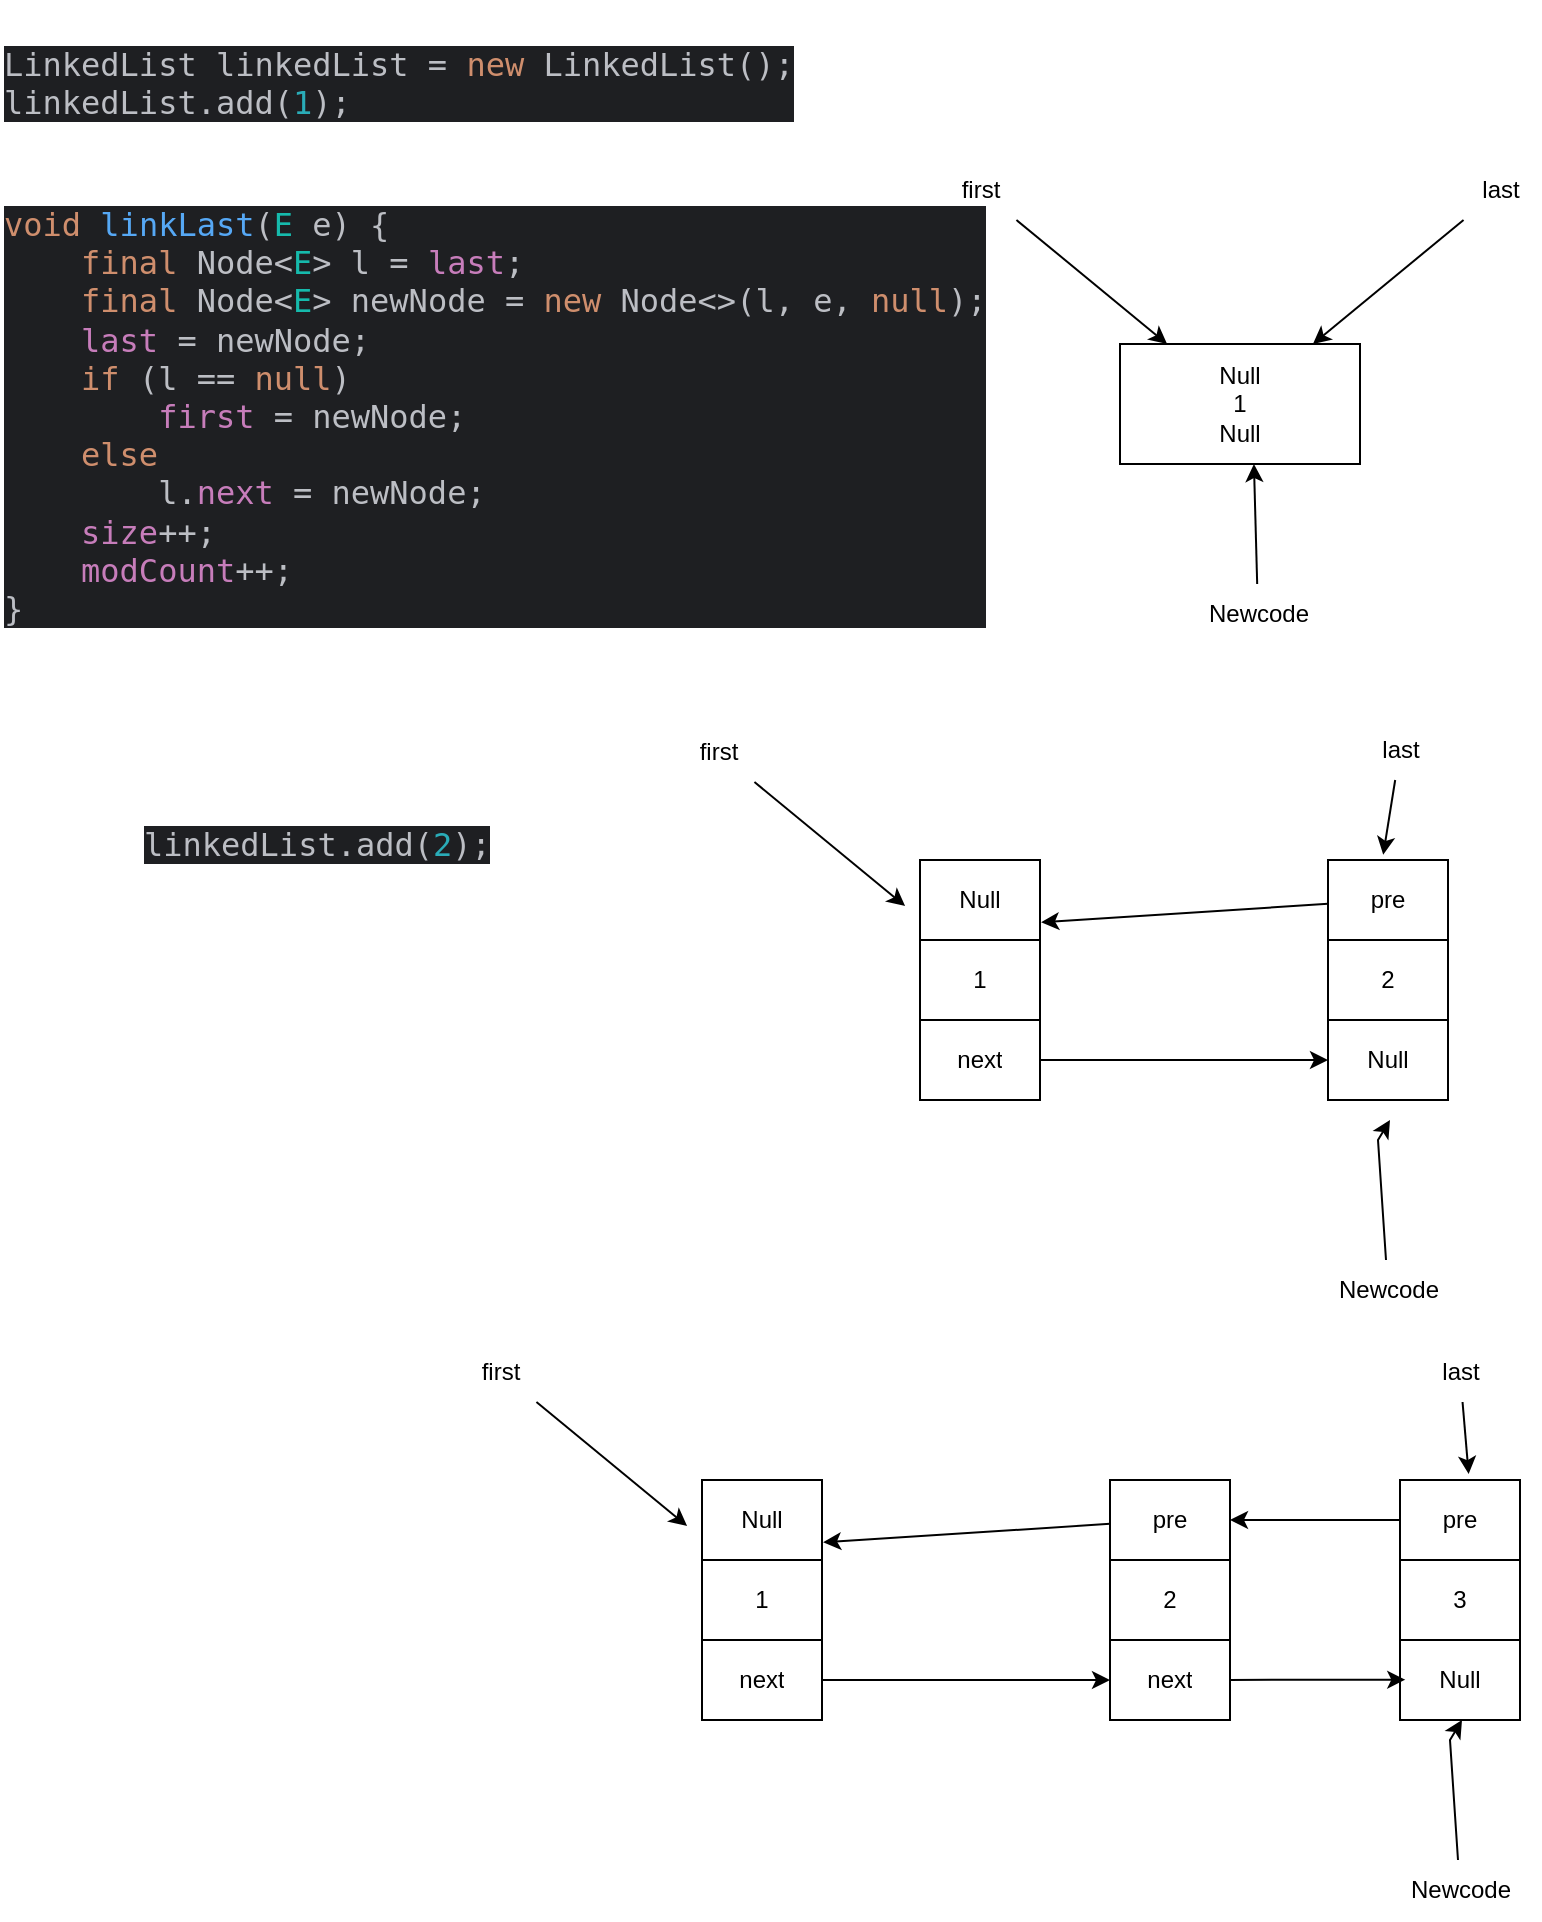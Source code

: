 <mxfile version="23.1.5" type="github">
  <diagram name="第 1 页" id="Ur1vVDtQoVq6JQTqUgUF">
    <mxGraphModel dx="1816" dy="514" grid="1" gridSize="10" guides="1" tooltips="1" connect="1" arrows="1" fold="1" page="1" pageScale="1" pageWidth="827" pageHeight="1169" math="0" shadow="0">
      <root>
        <mxCell id="0" />
        <mxCell id="1" parent="0" />
        <mxCell id="QQF8jmcs7blxaWu6JQte-1" value="Null&lt;br&gt;1&lt;br&gt;Null" style="rounded=0;whiteSpace=wrap;html=1;" vertex="1" parent="1">
          <mxGeometry x="460" y="212" width="120" height="60" as="geometry" />
        </mxCell>
        <mxCell id="QQF8jmcs7blxaWu6JQte-8" style="edgeStyle=none;rounded=0;orthogonalLoop=1;jettySize=auto;html=1;" edge="1" parent="1" source="QQF8jmcs7blxaWu6JQte-3" target="QQF8jmcs7blxaWu6JQte-1">
          <mxGeometry relative="1" as="geometry" />
        </mxCell>
        <mxCell id="QQF8jmcs7blxaWu6JQte-3" value="last" style="text;html=1;align=center;verticalAlign=middle;resizable=0;points=[];autosize=1;strokeColor=none;fillColor=none;" vertex="1" parent="1">
          <mxGeometry x="630" y="120" width="40" height="30" as="geometry" />
        </mxCell>
        <mxCell id="QQF8jmcs7blxaWu6JQte-7" style="edgeStyle=none;rounded=0;orthogonalLoop=1;jettySize=auto;html=1;" edge="1" parent="1" source="QQF8jmcs7blxaWu6JQte-5" target="QQF8jmcs7blxaWu6JQte-1">
          <mxGeometry relative="1" as="geometry" />
        </mxCell>
        <mxCell id="QQF8jmcs7blxaWu6JQte-5" value="first" style="text;html=1;align=center;verticalAlign=middle;resizable=0;points=[];autosize=1;strokeColor=none;fillColor=none;" vertex="1" parent="1">
          <mxGeometry x="370" y="120" width="40" height="30" as="geometry" />
        </mxCell>
        <mxCell id="QQF8jmcs7blxaWu6JQte-10" value="Newcode" style="text;html=1;align=center;verticalAlign=middle;resizable=0;points=[];autosize=1;strokeColor=none;fillColor=none;" vertex="1" parent="1">
          <mxGeometry x="494" y="332" width="70" height="30" as="geometry" />
        </mxCell>
        <mxCell id="QQF8jmcs7blxaWu6JQte-11" style="edgeStyle=none;rounded=0;orthogonalLoop=1;jettySize=auto;html=1;entryX=0.558;entryY=1;entryDx=0;entryDy=0;entryPerimeter=0;" edge="1" parent="1" source="QQF8jmcs7blxaWu6JQte-10" target="QQF8jmcs7blxaWu6JQte-1">
          <mxGeometry relative="1" as="geometry" />
        </mxCell>
        <mxCell id="QQF8jmcs7blxaWu6JQte-12" value="&lt;div style=&quot;background-color:#1e1f22;color:#bcbec4&quot;&gt;&lt;pre style=&quot;font-family:&#39;JetBrains Mono&#39;,monospace;font-size:12.0pt;&quot;&gt;LinkedList linkedList = &lt;span style=&quot;color:#cf8e6d;&quot;&gt;new &lt;/span&gt;LinkedList();&lt;br&gt;linkedList.add(&lt;span style=&quot;color:#2aacb8;&quot;&gt;1&lt;/span&gt;);&lt;/pre&gt;&lt;/div&gt;" style="text;whiteSpace=wrap;html=1;" vertex="1" parent="1">
          <mxGeometry x="-100" y="40" width="200" height="50" as="geometry" />
        </mxCell>
        <mxCell id="QQF8jmcs7blxaWu6JQte-13" value="&lt;div style=&quot;background-color:#1e1f22;color:#bcbec4&quot;&gt;&lt;pre style=&quot;font-family:&#39;JetBrains Mono&#39;,monospace;font-size:12.0pt;&quot;&gt;&lt;span style=&quot;color:#cf8e6d;&quot;&gt;void &lt;/span&gt;&lt;span style=&quot;color:#56a8f5;&quot;&gt;linkLast&lt;/span&gt;(&lt;span style=&quot;color:#16baac;&quot;&gt;E &lt;/span&gt;e) {&lt;br&gt;    &lt;span style=&quot;color:#cf8e6d;&quot;&gt;final &lt;/span&gt;Node&amp;lt;&lt;span style=&quot;color:#16baac;&quot;&gt;E&lt;/span&gt;&amp;gt; l = &lt;span style=&quot;color:#c77dbb;&quot;&gt;last&lt;/span&gt;;&lt;br&gt;    &lt;span style=&quot;color:#cf8e6d;&quot;&gt;final &lt;/span&gt;Node&amp;lt;&lt;span style=&quot;color:#16baac;&quot;&gt;E&lt;/span&gt;&amp;gt; newNode = &lt;span style=&quot;color:#cf8e6d;&quot;&gt;new &lt;/span&gt;Node&amp;lt;&amp;gt;(l, e, &lt;span style=&quot;color:#cf8e6d;&quot;&gt;null&lt;/span&gt;);&lt;br&gt;    &lt;span style=&quot;color:#c77dbb;&quot;&gt;last &lt;/span&gt;= newNode;&lt;br&gt;    &lt;span style=&quot;color:#cf8e6d;&quot;&gt;if &lt;/span&gt;(l == &lt;span style=&quot;color:#cf8e6d;&quot;&gt;null&lt;/span&gt;)&lt;br&gt;        &lt;span style=&quot;color:#c77dbb;&quot;&gt;first &lt;/span&gt;= newNode;&lt;br&gt;    &lt;span style=&quot;color:#cf8e6d;&quot;&gt;else&lt;br&gt;&lt;/span&gt;&lt;span style=&quot;color:#cf8e6d;&quot;&gt;        &lt;/span&gt;l.&lt;span style=&quot;color:#c77dbb;&quot;&gt;next &lt;/span&gt;= newNode;&lt;br&gt;    &lt;span style=&quot;color:#c77dbb;&quot;&gt;size&lt;/span&gt;++;&lt;br&gt;    &lt;span style=&quot;color:#c77dbb;&quot;&gt;modCount&lt;/span&gt;++;&lt;br&gt;}&lt;/pre&gt;&lt;/div&gt;" style="text;whiteSpace=wrap;html=1;" vertex="1" parent="1">
          <mxGeometry x="-100" y="120" width="440" height="270" as="geometry" />
        </mxCell>
        <mxCell id="QQF8jmcs7blxaWu6JQte-14" value="&lt;div style=&quot;background-color:#1e1f22;color:#bcbec4&quot;&gt;&lt;pre style=&quot;font-family:&#39;JetBrains Mono&#39;,monospace;font-size:12.0pt;&quot;&gt;linkedList.add(&lt;span style=&quot;color:#2aacb8;&quot;&gt;2&lt;/span&gt;);&lt;/pre&gt;&lt;/div&gt;" style="text;whiteSpace=wrap;html=1;" vertex="1" parent="1">
          <mxGeometry x="-30" y="430" width="180" height="70" as="geometry" />
        </mxCell>
        <mxCell id="QQF8jmcs7blxaWu6JQte-29" style="edgeStyle=none;rounded=0;orthogonalLoop=1;jettySize=auto;html=1;strokeColor=none;" edge="1" parent="1">
          <mxGeometry relative="1" as="geometry">
            <mxPoint x="530" y="522.299" as="targetPoint" />
            <mxPoint x="449" y="522.701" as="sourcePoint" />
          </mxGeometry>
        </mxCell>
        <mxCell id="QQF8jmcs7blxaWu6JQte-16" style="edgeStyle=none;rounded=0;orthogonalLoop=1;jettySize=auto;html=1;entryX=0.46;entryY=-0.066;entryDx=0;entryDy=0;entryPerimeter=0;" edge="1" parent="1" source="QQF8jmcs7blxaWu6JQte-17" target="QQF8jmcs7blxaWu6JQte-72">
          <mxGeometry relative="1" as="geometry">
            <mxPoint x="425.449" y="493.0" as="targetPoint" />
          </mxGeometry>
        </mxCell>
        <mxCell id="QQF8jmcs7blxaWu6JQte-17" value="last" style="text;html=1;align=center;verticalAlign=middle;resizable=0;points=[];autosize=1;strokeColor=none;fillColor=none;" vertex="1" parent="1">
          <mxGeometry x="580" y="400" width="40" height="30" as="geometry" />
        </mxCell>
        <mxCell id="QQF8jmcs7blxaWu6JQte-18" style="edgeStyle=none;rounded=0;orthogonalLoop=1;jettySize=auto;html=1;" edge="1" parent="1" source="QQF8jmcs7blxaWu6JQte-19">
          <mxGeometry relative="1" as="geometry">
            <mxPoint x="352.551" y="493.0" as="targetPoint" />
          </mxGeometry>
        </mxCell>
        <mxCell id="QQF8jmcs7blxaWu6JQte-19" value="first" style="text;html=1;align=center;verticalAlign=middle;resizable=0;points=[];autosize=1;strokeColor=none;fillColor=none;" vertex="1" parent="1">
          <mxGeometry x="239" y="401" width="40" height="30" as="geometry" />
        </mxCell>
        <mxCell id="QQF8jmcs7blxaWu6JQte-21" value="Newcode" style="text;html=1;align=center;verticalAlign=middle;resizable=0;points=[];autosize=1;strokeColor=none;fillColor=none;" vertex="1" parent="1">
          <mxGeometry x="559" y="670" width="70" height="30" as="geometry" />
        </mxCell>
        <mxCell id="QQF8jmcs7blxaWu6JQte-22" style="edgeStyle=none;rounded=0;orthogonalLoop=1;jettySize=auto;html=1;" edge="1" parent="1" source="QQF8jmcs7blxaWu6JQte-21">
          <mxGeometry relative="1" as="geometry">
            <mxPoint x="595" y="600" as="targetPoint" />
            <Array as="points">
              <mxPoint x="589" y="610" />
            </Array>
          </mxGeometry>
        </mxCell>
        <mxCell id="QQF8jmcs7blxaWu6JQte-64" value="" style="shape=table;startSize=0;container=1;collapsible=0;childLayout=tableLayout;" vertex="1" parent="1">
          <mxGeometry x="360" y="470" width="60" height="120" as="geometry" />
        </mxCell>
        <mxCell id="QQF8jmcs7blxaWu6JQte-65" value="" style="shape=tableRow;horizontal=0;startSize=0;swimlaneHead=0;swimlaneBody=0;strokeColor=inherit;top=0;left=0;bottom=0;right=0;collapsible=0;dropTarget=0;fillColor=none;points=[[0,0.5],[1,0.5]];portConstraint=eastwest;" vertex="1" parent="QQF8jmcs7blxaWu6JQte-64">
          <mxGeometry width="60" height="40" as="geometry" />
        </mxCell>
        <mxCell id="QQF8jmcs7blxaWu6JQte-66" value="Null" style="shape=partialRectangle;html=1;whiteSpace=wrap;connectable=0;strokeColor=inherit;overflow=hidden;fillColor=none;top=0;left=0;bottom=0;right=0;pointerEvents=1;" vertex="1" parent="QQF8jmcs7blxaWu6JQte-65">
          <mxGeometry width="60" height="40" as="geometry">
            <mxRectangle width="60" height="40" as="alternateBounds" />
          </mxGeometry>
        </mxCell>
        <mxCell id="QQF8jmcs7blxaWu6JQte-67" value="" style="shape=tableRow;horizontal=0;startSize=0;swimlaneHead=0;swimlaneBody=0;strokeColor=inherit;top=0;left=0;bottom=0;right=0;collapsible=0;dropTarget=0;fillColor=none;points=[[0,0.5],[1,0.5]];portConstraint=eastwest;" vertex="1" parent="QQF8jmcs7blxaWu6JQte-64">
          <mxGeometry y="40" width="60" height="40" as="geometry" />
        </mxCell>
        <mxCell id="QQF8jmcs7blxaWu6JQte-68" value="1" style="shape=partialRectangle;html=1;whiteSpace=wrap;connectable=0;strokeColor=inherit;overflow=hidden;fillColor=none;top=0;left=0;bottom=0;right=0;pointerEvents=1;" vertex="1" parent="QQF8jmcs7blxaWu6JQte-67">
          <mxGeometry width="60" height="40" as="geometry">
            <mxRectangle width="60" height="40" as="alternateBounds" />
          </mxGeometry>
        </mxCell>
        <mxCell id="QQF8jmcs7blxaWu6JQte-69" value="" style="shape=tableRow;horizontal=0;startSize=0;swimlaneHead=0;swimlaneBody=0;strokeColor=inherit;top=0;left=0;bottom=0;right=0;collapsible=0;dropTarget=0;fillColor=none;points=[[0,0.5],[1,0.5]];portConstraint=eastwest;" vertex="1" parent="QQF8jmcs7blxaWu6JQte-64">
          <mxGeometry y="80" width="60" height="40" as="geometry" />
        </mxCell>
        <mxCell id="QQF8jmcs7blxaWu6JQte-70" value="next" style="shape=partialRectangle;html=1;whiteSpace=wrap;connectable=0;strokeColor=inherit;overflow=hidden;fillColor=none;top=0;left=0;bottom=0;right=0;pointerEvents=1;" vertex="1" parent="QQF8jmcs7blxaWu6JQte-69">
          <mxGeometry width="60" height="40" as="geometry">
            <mxRectangle width="60" height="40" as="alternateBounds" />
          </mxGeometry>
        </mxCell>
        <mxCell id="QQF8jmcs7blxaWu6JQte-71" value="" style="shape=table;startSize=0;container=1;collapsible=0;childLayout=tableLayout;" vertex="1" parent="1">
          <mxGeometry x="564" y="470" width="60" height="120" as="geometry" />
        </mxCell>
        <mxCell id="QQF8jmcs7blxaWu6JQte-72" value="" style="shape=tableRow;horizontal=0;startSize=0;swimlaneHead=0;swimlaneBody=0;strokeColor=inherit;top=0;left=0;bottom=0;right=0;collapsible=0;dropTarget=0;fillColor=none;points=[[0,0.5],[1,0.5]];portConstraint=eastwest;" vertex="1" parent="QQF8jmcs7blxaWu6JQte-71">
          <mxGeometry width="60" height="40" as="geometry" />
        </mxCell>
        <mxCell id="QQF8jmcs7blxaWu6JQte-73" value="pre" style="shape=partialRectangle;html=1;whiteSpace=wrap;connectable=0;strokeColor=inherit;overflow=hidden;fillColor=none;top=0;left=0;bottom=0;right=0;pointerEvents=1;" vertex="1" parent="QQF8jmcs7blxaWu6JQte-72">
          <mxGeometry width="60" height="40" as="geometry">
            <mxRectangle width="60" height="40" as="alternateBounds" />
          </mxGeometry>
        </mxCell>
        <mxCell id="QQF8jmcs7blxaWu6JQte-74" value="" style="shape=tableRow;horizontal=0;startSize=0;swimlaneHead=0;swimlaneBody=0;strokeColor=inherit;top=0;left=0;bottom=0;right=0;collapsible=0;dropTarget=0;fillColor=none;points=[[0,0.5],[1,0.5]];portConstraint=eastwest;" vertex="1" parent="QQF8jmcs7blxaWu6JQte-71">
          <mxGeometry y="40" width="60" height="40" as="geometry" />
        </mxCell>
        <mxCell id="QQF8jmcs7blxaWu6JQte-75" value="2" style="shape=partialRectangle;html=1;whiteSpace=wrap;connectable=0;strokeColor=inherit;overflow=hidden;fillColor=none;top=0;left=0;bottom=0;right=0;pointerEvents=1;" vertex="1" parent="QQF8jmcs7blxaWu6JQte-74">
          <mxGeometry width="60" height="40" as="geometry">
            <mxRectangle width="60" height="40" as="alternateBounds" />
          </mxGeometry>
        </mxCell>
        <mxCell id="QQF8jmcs7blxaWu6JQte-76" value="" style="shape=tableRow;horizontal=0;startSize=0;swimlaneHead=0;swimlaneBody=0;strokeColor=inherit;top=0;left=0;bottom=0;right=0;collapsible=0;dropTarget=0;fillColor=none;points=[[0,0.5],[1,0.5]];portConstraint=eastwest;" vertex="1" parent="QQF8jmcs7blxaWu6JQte-71">
          <mxGeometry y="80" width="60" height="40" as="geometry" />
        </mxCell>
        <mxCell id="QQF8jmcs7blxaWu6JQte-77" value="Null" style="shape=partialRectangle;html=1;whiteSpace=wrap;connectable=0;strokeColor=inherit;overflow=hidden;fillColor=none;top=0;left=0;bottom=0;right=0;pointerEvents=1;" vertex="1" parent="QQF8jmcs7blxaWu6JQte-76">
          <mxGeometry width="60" height="40" as="geometry">
            <mxRectangle width="60" height="40" as="alternateBounds" />
          </mxGeometry>
        </mxCell>
        <mxCell id="QQF8jmcs7blxaWu6JQte-78" style="edgeStyle=none;rounded=0;orthogonalLoop=1;jettySize=auto;html=1;entryX=1.009;entryY=0.779;entryDx=0;entryDy=0;entryPerimeter=0;" edge="1" parent="1" source="QQF8jmcs7blxaWu6JQte-72" target="QQF8jmcs7blxaWu6JQte-65">
          <mxGeometry relative="1" as="geometry" />
        </mxCell>
        <mxCell id="QQF8jmcs7blxaWu6JQte-79" style="edgeStyle=none;rounded=0;orthogonalLoop=1;jettySize=auto;html=1;" edge="1" parent="1" source="QQF8jmcs7blxaWu6JQte-69" target="QQF8jmcs7blxaWu6JQte-76">
          <mxGeometry relative="1" as="geometry" />
        </mxCell>
        <mxCell id="QQF8jmcs7blxaWu6JQte-80" style="edgeStyle=none;rounded=0;orthogonalLoop=1;jettySize=auto;html=1;strokeColor=none;" edge="1" parent="1">
          <mxGeometry relative="1" as="geometry">
            <mxPoint x="421" y="832.299" as="targetPoint" />
            <mxPoint x="340" y="832.701" as="sourcePoint" />
          </mxGeometry>
        </mxCell>
        <mxCell id="QQF8jmcs7blxaWu6JQte-81" style="edgeStyle=none;rounded=0;orthogonalLoop=1;jettySize=auto;html=1;entryX=0.572;entryY=-0.074;entryDx=0;entryDy=0;entryPerimeter=0;" edge="1" parent="1" source="QQF8jmcs7blxaWu6JQte-82" target="QQF8jmcs7blxaWu6JQte-104">
          <mxGeometry relative="1" as="geometry">
            <mxPoint x="316.449" y="803.0" as="targetPoint" />
          </mxGeometry>
        </mxCell>
        <mxCell id="QQF8jmcs7blxaWu6JQte-82" value="last" style="text;html=1;align=center;verticalAlign=middle;resizable=0;points=[];autosize=1;strokeColor=none;fillColor=none;" vertex="1" parent="1">
          <mxGeometry x="610" y="711" width="40" height="30" as="geometry" />
        </mxCell>
        <mxCell id="QQF8jmcs7blxaWu6JQte-83" style="edgeStyle=none;rounded=0;orthogonalLoop=1;jettySize=auto;html=1;" edge="1" parent="1" source="QQF8jmcs7blxaWu6JQte-84">
          <mxGeometry relative="1" as="geometry">
            <mxPoint x="243.551" y="803.0" as="targetPoint" />
          </mxGeometry>
        </mxCell>
        <mxCell id="QQF8jmcs7blxaWu6JQte-84" value="first" style="text;html=1;align=center;verticalAlign=middle;resizable=0;points=[];autosize=1;strokeColor=none;fillColor=none;" vertex="1" parent="1">
          <mxGeometry x="130" y="711" width="40" height="30" as="geometry" />
        </mxCell>
        <mxCell id="QQF8jmcs7blxaWu6JQte-85" value="Newcode" style="text;html=1;align=center;verticalAlign=middle;resizable=0;points=[];autosize=1;strokeColor=none;fillColor=none;" vertex="1" parent="1">
          <mxGeometry x="595" y="970" width="70" height="30" as="geometry" />
        </mxCell>
        <mxCell id="QQF8jmcs7blxaWu6JQte-86" style="edgeStyle=none;rounded=0;orthogonalLoop=1;jettySize=auto;html=1;" edge="1" parent="1" source="QQF8jmcs7blxaWu6JQte-85">
          <mxGeometry relative="1" as="geometry">
            <mxPoint x="631" y="900" as="targetPoint" />
            <Array as="points">
              <mxPoint x="625" y="910" />
            </Array>
          </mxGeometry>
        </mxCell>
        <mxCell id="QQF8jmcs7blxaWu6JQte-87" value="" style="shape=table;startSize=0;container=1;collapsible=0;childLayout=tableLayout;" vertex="1" parent="1">
          <mxGeometry x="251" y="780" width="60" height="120" as="geometry" />
        </mxCell>
        <mxCell id="QQF8jmcs7blxaWu6JQte-88" value="" style="shape=tableRow;horizontal=0;startSize=0;swimlaneHead=0;swimlaneBody=0;strokeColor=inherit;top=0;left=0;bottom=0;right=0;collapsible=0;dropTarget=0;fillColor=none;points=[[0,0.5],[1,0.5]];portConstraint=eastwest;" vertex="1" parent="QQF8jmcs7blxaWu6JQte-87">
          <mxGeometry width="60" height="40" as="geometry" />
        </mxCell>
        <mxCell id="QQF8jmcs7blxaWu6JQte-89" value="Null" style="shape=partialRectangle;html=1;whiteSpace=wrap;connectable=0;strokeColor=inherit;overflow=hidden;fillColor=none;top=0;left=0;bottom=0;right=0;pointerEvents=1;" vertex="1" parent="QQF8jmcs7blxaWu6JQte-88">
          <mxGeometry width="60" height="40" as="geometry">
            <mxRectangle width="60" height="40" as="alternateBounds" />
          </mxGeometry>
        </mxCell>
        <mxCell id="QQF8jmcs7blxaWu6JQte-90" value="" style="shape=tableRow;horizontal=0;startSize=0;swimlaneHead=0;swimlaneBody=0;strokeColor=inherit;top=0;left=0;bottom=0;right=0;collapsible=0;dropTarget=0;fillColor=none;points=[[0,0.5],[1,0.5]];portConstraint=eastwest;" vertex="1" parent="QQF8jmcs7blxaWu6JQte-87">
          <mxGeometry y="40" width="60" height="40" as="geometry" />
        </mxCell>
        <mxCell id="QQF8jmcs7blxaWu6JQte-91" value="1" style="shape=partialRectangle;html=1;whiteSpace=wrap;connectable=0;strokeColor=inherit;overflow=hidden;fillColor=none;top=0;left=0;bottom=0;right=0;pointerEvents=1;" vertex="1" parent="QQF8jmcs7blxaWu6JQte-90">
          <mxGeometry width="60" height="40" as="geometry">
            <mxRectangle width="60" height="40" as="alternateBounds" />
          </mxGeometry>
        </mxCell>
        <mxCell id="QQF8jmcs7blxaWu6JQte-92" value="" style="shape=tableRow;horizontal=0;startSize=0;swimlaneHead=0;swimlaneBody=0;strokeColor=inherit;top=0;left=0;bottom=0;right=0;collapsible=0;dropTarget=0;fillColor=none;points=[[0,0.5],[1,0.5]];portConstraint=eastwest;" vertex="1" parent="QQF8jmcs7blxaWu6JQte-87">
          <mxGeometry y="80" width="60" height="40" as="geometry" />
        </mxCell>
        <mxCell id="QQF8jmcs7blxaWu6JQte-93" value="next" style="shape=partialRectangle;html=1;whiteSpace=wrap;connectable=0;strokeColor=inherit;overflow=hidden;fillColor=none;top=0;left=0;bottom=0;right=0;pointerEvents=1;" vertex="1" parent="QQF8jmcs7blxaWu6JQte-92">
          <mxGeometry width="60" height="40" as="geometry">
            <mxRectangle width="60" height="40" as="alternateBounds" />
          </mxGeometry>
        </mxCell>
        <mxCell id="QQF8jmcs7blxaWu6JQte-94" value="" style="shape=table;startSize=0;container=1;collapsible=0;childLayout=tableLayout;" vertex="1" parent="1">
          <mxGeometry x="455" y="780" width="60" height="120" as="geometry" />
        </mxCell>
        <mxCell id="QQF8jmcs7blxaWu6JQte-95" value="" style="shape=tableRow;horizontal=0;startSize=0;swimlaneHead=0;swimlaneBody=0;strokeColor=inherit;top=0;left=0;bottom=0;right=0;collapsible=0;dropTarget=0;fillColor=none;points=[[0,0.5],[1,0.5]];portConstraint=eastwest;" vertex="1" parent="QQF8jmcs7blxaWu6JQte-94">
          <mxGeometry width="60" height="40" as="geometry" />
        </mxCell>
        <mxCell id="QQF8jmcs7blxaWu6JQte-96" value="pre" style="shape=partialRectangle;html=1;whiteSpace=wrap;connectable=0;strokeColor=inherit;overflow=hidden;fillColor=none;top=0;left=0;bottom=0;right=0;pointerEvents=1;" vertex="1" parent="QQF8jmcs7blxaWu6JQte-95">
          <mxGeometry width="60" height="40" as="geometry">
            <mxRectangle width="60" height="40" as="alternateBounds" />
          </mxGeometry>
        </mxCell>
        <mxCell id="QQF8jmcs7blxaWu6JQte-97" value="" style="shape=tableRow;horizontal=0;startSize=0;swimlaneHead=0;swimlaneBody=0;strokeColor=inherit;top=0;left=0;bottom=0;right=0;collapsible=0;dropTarget=0;fillColor=none;points=[[0,0.5],[1,0.5]];portConstraint=eastwest;" vertex="1" parent="QQF8jmcs7blxaWu6JQte-94">
          <mxGeometry y="40" width="60" height="40" as="geometry" />
        </mxCell>
        <mxCell id="QQF8jmcs7blxaWu6JQte-98" value="2" style="shape=partialRectangle;html=1;whiteSpace=wrap;connectable=0;strokeColor=inherit;overflow=hidden;fillColor=none;top=0;left=0;bottom=0;right=0;pointerEvents=1;" vertex="1" parent="QQF8jmcs7blxaWu6JQte-97">
          <mxGeometry width="60" height="40" as="geometry">
            <mxRectangle width="60" height="40" as="alternateBounds" />
          </mxGeometry>
        </mxCell>
        <mxCell id="QQF8jmcs7blxaWu6JQte-99" value="" style="shape=tableRow;horizontal=0;startSize=0;swimlaneHead=0;swimlaneBody=0;strokeColor=inherit;top=0;left=0;bottom=0;right=0;collapsible=0;dropTarget=0;fillColor=none;points=[[0,0.5],[1,0.5]];portConstraint=eastwest;" vertex="1" parent="QQF8jmcs7blxaWu6JQte-94">
          <mxGeometry y="80" width="60" height="40" as="geometry" />
        </mxCell>
        <mxCell id="QQF8jmcs7blxaWu6JQte-100" value="next" style="shape=partialRectangle;html=1;whiteSpace=wrap;connectable=0;strokeColor=inherit;overflow=hidden;fillColor=none;top=0;left=0;bottom=0;right=0;pointerEvents=1;" vertex="1" parent="QQF8jmcs7blxaWu6JQte-99">
          <mxGeometry width="60" height="40" as="geometry">
            <mxRectangle width="60" height="40" as="alternateBounds" />
          </mxGeometry>
        </mxCell>
        <mxCell id="QQF8jmcs7blxaWu6JQte-101" style="edgeStyle=none;rounded=0;orthogonalLoop=1;jettySize=auto;html=1;entryX=1.009;entryY=0.779;entryDx=0;entryDy=0;entryPerimeter=0;" edge="1" parent="1" source="QQF8jmcs7blxaWu6JQte-95" target="QQF8jmcs7blxaWu6JQte-88">
          <mxGeometry relative="1" as="geometry" />
        </mxCell>
        <mxCell id="QQF8jmcs7blxaWu6JQte-102" style="edgeStyle=none;rounded=0;orthogonalLoop=1;jettySize=auto;html=1;" edge="1" parent="1" source="QQF8jmcs7blxaWu6JQte-92" target="QQF8jmcs7blxaWu6JQte-99">
          <mxGeometry relative="1" as="geometry" />
        </mxCell>
        <mxCell id="QQF8jmcs7blxaWu6JQte-103" value="" style="shape=table;startSize=0;container=1;collapsible=0;childLayout=tableLayout;" vertex="1" parent="1">
          <mxGeometry x="600" y="780" width="60" height="120" as="geometry" />
        </mxCell>
        <mxCell id="QQF8jmcs7blxaWu6JQte-104" value="" style="shape=tableRow;horizontal=0;startSize=0;swimlaneHead=0;swimlaneBody=0;strokeColor=inherit;top=0;left=0;bottom=0;right=0;collapsible=0;dropTarget=0;fillColor=none;points=[[0,0.5],[1,0.5]];portConstraint=eastwest;" vertex="1" parent="QQF8jmcs7blxaWu6JQte-103">
          <mxGeometry width="60" height="40" as="geometry" />
        </mxCell>
        <mxCell id="QQF8jmcs7blxaWu6JQte-105" value="pre" style="shape=partialRectangle;html=1;whiteSpace=wrap;connectable=0;strokeColor=inherit;overflow=hidden;fillColor=none;top=0;left=0;bottom=0;right=0;pointerEvents=1;" vertex="1" parent="QQF8jmcs7blxaWu6JQte-104">
          <mxGeometry width="60" height="40" as="geometry">
            <mxRectangle width="60" height="40" as="alternateBounds" />
          </mxGeometry>
        </mxCell>
        <mxCell id="QQF8jmcs7blxaWu6JQte-106" value="" style="shape=tableRow;horizontal=0;startSize=0;swimlaneHead=0;swimlaneBody=0;strokeColor=inherit;top=0;left=0;bottom=0;right=0;collapsible=0;dropTarget=0;fillColor=none;points=[[0,0.5],[1,0.5]];portConstraint=eastwest;" vertex="1" parent="QQF8jmcs7blxaWu6JQte-103">
          <mxGeometry y="40" width="60" height="40" as="geometry" />
        </mxCell>
        <mxCell id="QQF8jmcs7blxaWu6JQte-107" value="3" style="shape=partialRectangle;html=1;whiteSpace=wrap;connectable=0;strokeColor=inherit;overflow=hidden;fillColor=none;top=0;left=0;bottom=0;right=0;pointerEvents=1;" vertex="1" parent="QQF8jmcs7blxaWu6JQte-106">
          <mxGeometry width="60" height="40" as="geometry">
            <mxRectangle width="60" height="40" as="alternateBounds" />
          </mxGeometry>
        </mxCell>
        <mxCell id="QQF8jmcs7blxaWu6JQte-108" value="" style="shape=tableRow;horizontal=0;startSize=0;swimlaneHead=0;swimlaneBody=0;strokeColor=inherit;top=0;left=0;bottom=0;right=0;collapsible=0;dropTarget=0;fillColor=none;points=[[0,0.5],[1,0.5]];portConstraint=eastwest;" vertex="1" parent="QQF8jmcs7blxaWu6JQte-103">
          <mxGeometry y="80" width="60" height="40" as="geometry" />
        </mxCell>
        <mxCell id="QQF8jmcs7blxaWu6JQte-109" value="Null" style="shape=partialRectangle;html=1;whiteSpace=wrap;connectable=0;strokeColor=inherit;overflow=hidden;fillColor=none;top=0;left=0;bottom=0;right=0;pointerEvents=1;" vertex="1" parent="QQF8jmcs7blxaWu6JQte-108">
          <mxGeometry width="60" height="40" as="geometry">
            <mxRectangle width="60" height="40" as="alternateBounds" />
          </mxGeometry>
        </mxCell>
        <mxCell id="QQF8jmcs7blxaWu6JQte-110" style="edgeStyle=none;rounded=0;orthogonalLoop=1;jettySize=auto;html=1;entryX=1;entryY=0.5;entryDx=0;entryDy=0;" edge="1" parent="1" source="QQF8jmcs7blxaWu6JQte-104" target="QQF8jmcs7blxaWu6JQte-95">
          <mxGeometry relative="1" as="geometry" />
        </mxCell>
        <mxCell id="QQF8jmcs7blxaWu6JQte-111" style="edgeStyle=none;rounded=0;orthogonalLoop=1;jettySize=auto;html=1;entryX=0.044;entryY=0.832;entryDx=0;entryDy=0;entryPerimeter=0;" edge="1" parent="1" source="QQF8jmcs7blxaWu6JQte-99" target="QQF8jmcs7blxaWu6JQte-103">
          <mxGeometry relative="1" as="geometry" />
        </mxCell>
      </root>
    </mxGraphModel>
  </diagram>
</mxfile>
